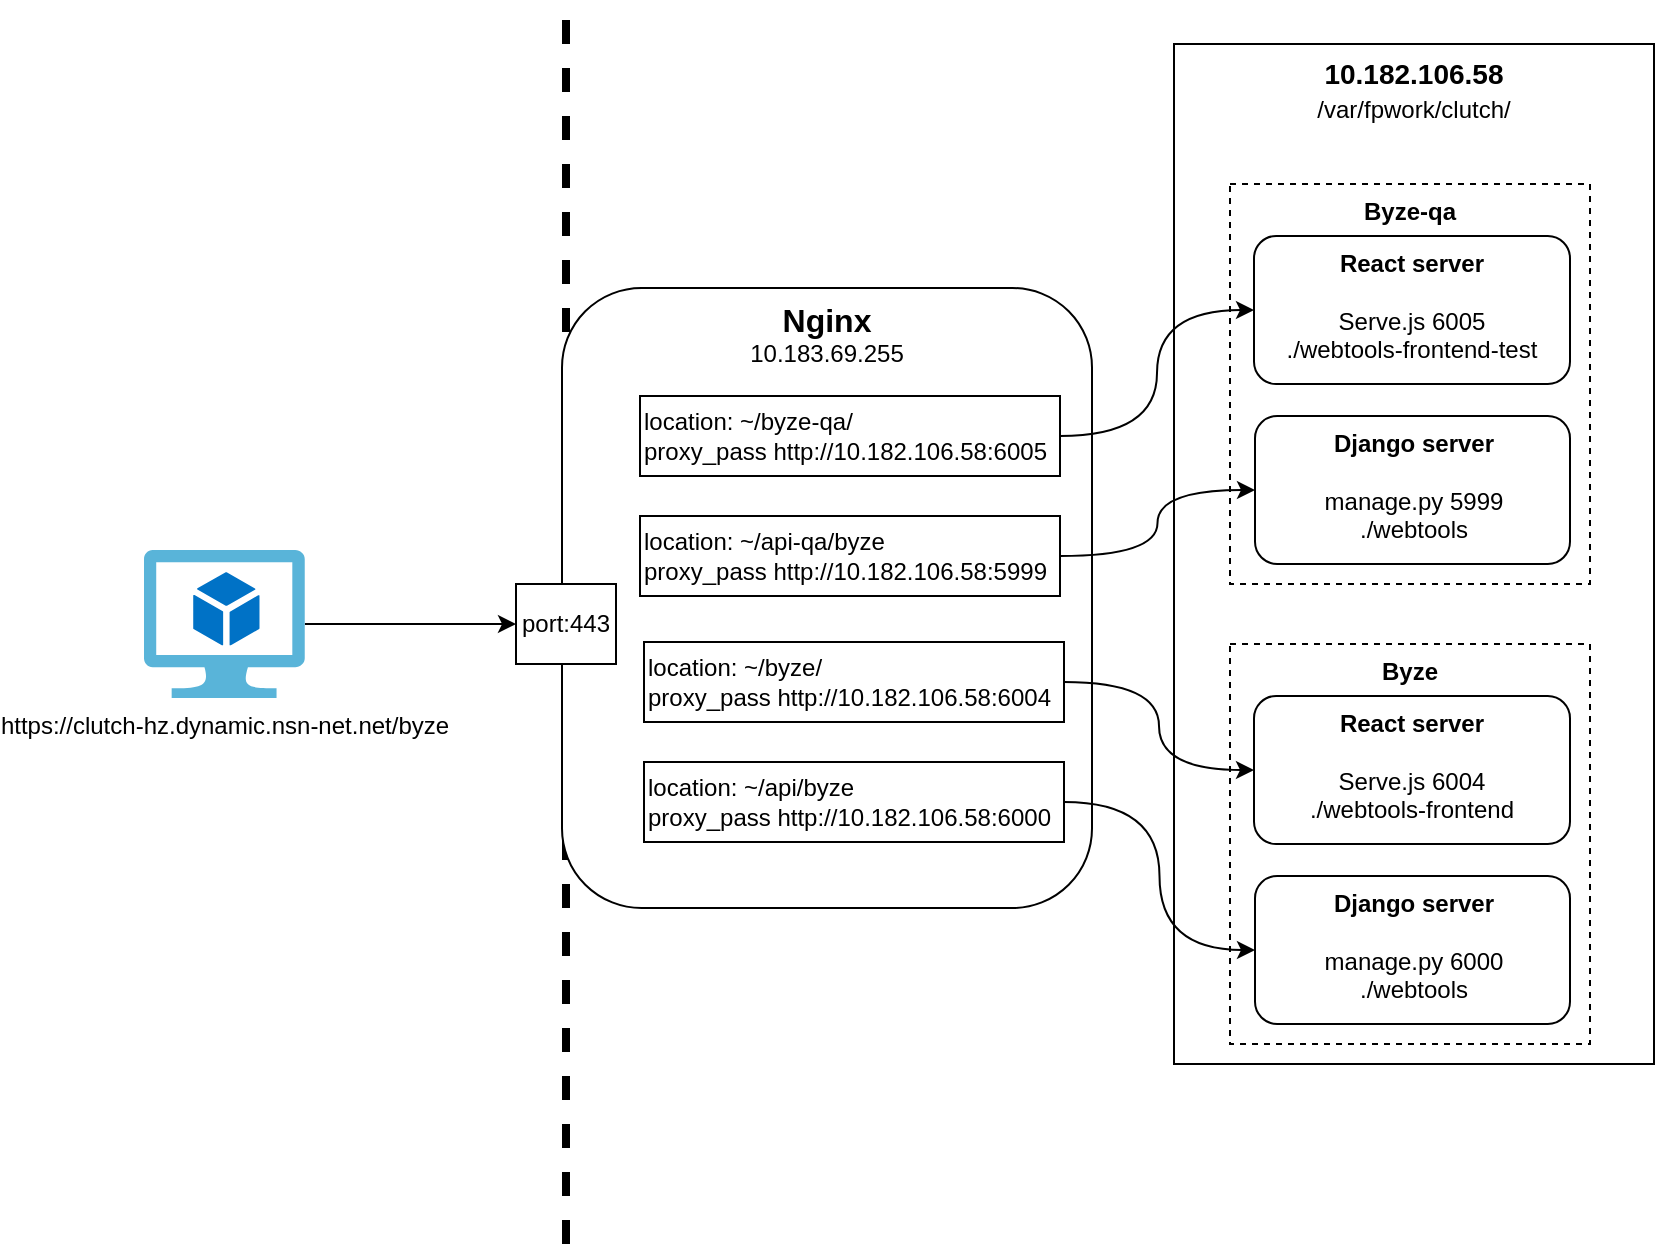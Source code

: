 <mxfile version="24.5.5" type="github">
  <diagram name="deploy" id="_d4CPiSw4EUlV4TWDW02">
    <mxGraphModel dx="1412" dy="737" grid="1" gridSize="10" guides="1" tooltips="1" connect="1" arrows="1" fold="1" page="1" pageScale="1" pageWidth="850" pageHeight="1100" math="0" shadow="0">
      <root>
        <mxCell id="0" />
        <mxCell id="1" parent="0" />
        <mxCell id="nXnLjLIVgFkykUAbK0dV-30" value="" style="endArrow=none;dashed=1;html=1;strokeWidth=4;rounded=0;" edge="1" parent="1">
          <mxGeometry width="50" height="50" relative="1" as="geometry">
            <mxPoint x="291" y="660" as="sourcePoint" />
            <mxPoint x="291" y="40" as="targetPoint" />
          </mxGeometry>
        </mxCell>
        <mxCell id="nXnLjLIVgFkykUAbK0dV-8" value="&lt;b&gt;&lt;font style=&quot;font-size: 14px;&quot;&gt;10.182.106.58&lt;/font&gt;&lt;/b&gt;&lt;div&gt;/var/fpwork/clutch/&lt;b&gt;&lt;font style=&quot;font-size: 14px;&quot;&gt;&lt;br&gt;&lt;/font&gt;&lt;/b&gt;&lt;/div&gt;" style="rounded=0;whiteSpace=wrap;html=1;verticalAlign=top;" vertex="1" parent="1">
          <mxGeometry x="595" y="60" width="240" height="510" as="geometry" />
        </mxCell>
        <mxCell id="nXnLjLIVgFkykUAbK0dV-9" value="&lt;b&gt;Byze-qa&lt;/b&gt;" style="rounded=0;whiteSpace=wrap;html=1;verticalAlign=top;dashed=1;" vertex="1" parent="1">
          <mxGeometry x="623" y="130" width="180" height="200" as="geometry" />
        </mxCell>
        <mxCell id="nXnLjLIVgFkykUAbK0dV-1" value="Django server&lt;div&gt;&lt;br&gt;&lt;div&gt;&lt;span style=&quot;font-weight: normal;&quot;&gt;manage.py 5999&lt;/span&gt;&lt;/div&gt;&lt;div&gt;&lt;span style=&quot;font-weight: 400;&quot;&gt;./webtools&lt;/span&gt;&lt;br&gt;&lt;/div&gt;&lt;/div&gt;" style="rounded=1;whiteSpace=wrap;html=1;fontStyle=1;labelPosition=center;verticalLabelPosition=middle;align=center;verticalAlign=top;" vertex="1" parent="1">
          <mxGeometry x="635.5" y="246" width="157.5" height="74" as="geometry" />
        </mxCell>
        <mxCell id="nXnLjLIVgFkykUAbK0dV-10" value="React server&lt;div&gt;&lt;br&gt;&lt;div&gt;&lt;span style=&quot;font-weight: normal;&quot;&gt;Serve.js 6005&lt;/span&gt;&lt;/div&gt;&lt;div&gt;&lt;span style=&quot;font-weight: 400;&quot;&gt;./webtools-frontend-test&lt;/span&gt;&lt;br&gt;&lt;/div&gt;&lt;/div&gt;" style="rounded=1;whiteSpace=wrap;html=1;fontStyle=1;labelPosition=center;verticalLabelPosition=middle;align=center;verticalAlign=top;" vertex="1" parent="1">
          <mxGeometry x="635" y="156" width="158" height="74" as="geometry" />
        </mxCell>
        <mxCell id="nXnLjLIVgFkykUAbK0dV-17" value="&lt;b&gt;Byze&lt;/b&gt;" style="rounded=0;whiteSpace=wrap;html=1;verticalAlign=top;dashed=1;" vertex="1" parent="1">
          <mxGeometry x="623" y="360" width="180" height="200" as="geometry" />
        </mxCell>
        <mxCell id="nXnLjLIVgFkykUAbK0dV-18" value="Django server&lt;div&gt;&lt;br&gt;&lt;div&gt;&lt;span style=&quot;font-weight: normal;&quot;&gt;manage.py 6000&lt;/span&gt;&lt;/div&gt;&lt;div&gt;&lt;span style=&quot;font-weight: 400;&quot;&gt;./webtools&lt;/span&gt;&lt;br&gt;&lt;/div&gt;&lt;/div&gt;" style="rounded=1;whiteSpace=wrap;html=1;fontStyle=1;labelPosition=center;verticalLabelPosition=middle;align=center;verticalAlign=top;" vertex="1" parent="1">
          <mxGeometry x="635.5" y="476" width="157.5" height="74" as="geometry" />
        </mxCell>
        <mxCell id="nXnLjLIVgFkykUAbK0dV-19" value="React server&lt;div&gt;&lt;br&gt;&lt;div&gt;&lt;span style=&quot;font-weight: normal;&quot;&gt;Serve.js 6004&lt;/span&gt;&lt;/div&gt;&lt;div&gt;&lt;span style=&quot;font-weight: 400;&quot;&gt;./webtools-frontend&lt;/span&gt;&lt;br&gt;&lt;/div&gt;&lt;/div&gt;" style="rounded=1;whiteSpace=wrap;html=1;fontStyle=1;labelPosition=center;verticalLabelPosition=middle;align=center;verticalAlign=top;" vertex="1" parent="1">
          <mxGeometry x="635" y="386" width="158" height="74" as="geometry" />
        </mxCell>
        <mxCell id="nXnLjLIVgFkykUAbK0dV-20" value="&lt;font style=&quot;font-size: 16px;&quot;&gt;&lt;b&gt;Nginx&lt;/b&gt;&lt;/font&gt;&lt;div&gt;10.183.69.255&lt;br&gt;&lt;/div&gt;" style="rounded=1;whiteSpace=wrap;html=1;verticalAlign=top;" vertex="1" parent="1">
          <mxGeometry x="289" y="182" width="265" height="310" as="geometry" />
        </mxCell>
        <mxCell id="nXnLjLIVgFkykUAbK0dV-28" style="edgeStyle=orthogonalEdgeStyle;rounded=0;orthogonalLoop=1;jettySize=auto;html=1;entryX=0;entryY=0.5;entryDx=0;entryDy=0;curved=1;" edge="1" parent="1" source="nXnLjLIVgFkykUAbK0dV-21" target="nXnLjLIVgFkykUAbK0dV-18">
          <mxGeometry relative="1" as="geometry" />
        </mxCell>
        <mxCell id="nXnLjLIVgFkykUAbK0dV-21" value="location: ~/api/byze&lt;div&gt;proxy_pass http://10.182.106.58:6000&lt;br&gt;&lt;/div&gt;" style="rounded=0;whiteSpace=wrap;html=1;align=left;" vertex="1" parent="1">
          <mxGeometry x="330" y="419" width="210" height="40" as="geometry" />
        </mxCell>
        <mxCell id="nXnLjLIVgFkykUAbK0dV-26" style="edgeStyle=orthogonalEdgeStyle;rounded=0;orthogonalLoop=1;jettySize=auto;html=1;curved=1;" edge="1" parent="1" source="nXnLjLIVgFkykUAbK0dV-22" target="nXnLjLIVgFkykUAbK0dV-1">
          <mxGeometry relative="1" as="geometry" />
        </mxCell>
        <mxCell id="nXnLjLIVgFkykUAbK0dV-22" value="location: ~/api-qa/byze&lt;div&gt;proxy_pass http://10.182.106.58:5999&lt;br&gt;&lt;/div&gt;" style="rounded=0;whiteSpace=wrap;html=1;align=left;" vertex="1" parent="1">
          <mxGeometry x="328" y="296" width="210" height="40" as="geometry" />
        </mxCell>
        <mxCell id="nXnLjLIVgFkykUAbK0dV-29" style="edgeStyle=orthogonalEdgeStyle;rounded=0;orthogonalLoop=1;jettySize=auto;html=1;entryX=0;entryY=0.5;entryDx=0;entryDy=0;curved=1;" edge="1" parent="1" source="nXnLjLIVgFkykUAbK0dV-23" target="nXnLjLIVgFkykUAbK0dV-10">
          <mxGeometry relative="1" as="geometry" />
        </mxCell>
        <mxCell id="nXnLjLIVgFkykUAbK0dV-23" value="location: ~/byze-qa/&lt;div&gt;proxy_pass http://10.182.106.58:6005&lt;br&gt;&lt;/div&gt;" style="rounded=0;whiteSpace=wrap;html=1;align=left;" vertex="1" parent="1">
          <mxGeometry x="328" y="236" width="210" height="40" as="geometry" />
        </mxCell>
        <mxCell id="nXnLjLIVgFkykUAbK0dV-27" style="edgeStyle=orthogonalEdgeStyle;rounded=0;orthogonalLoop=1;jettySize=auto;html=1;entryX=0;entryY=0.5;entryDx=0;entryDy=0;curved=1;" edge="1" parent="1" source="nXnLjLIVgFkykUAbK0dV-24" target="nXnLjLIVgFkykUAbK0dV-19">
          <mxGeometry relative="1" as="geometry" />
        </mxCell>
        <mxCell id="nXnLjLIVgFkykUAbK0dV-24" value="location: ~/byze/&lt;div&gt;proxy_pass http://10.182.106.58:6004&lt;br&gt;&lt;/div&gt;" style="rounded=0;whiteSpace=wrap;html=1;align=left;" vertex="1" parent="1">
          <mxGeometry x="330" y="359" width="210" height="40" as="geometry" />
        </mxCell>
        <mxCell id="nXnLjLIVgFkykUAbK0dV-31" value="port:443" style="rounded=0;whiteSpace=wrap;html=1;" vertex="1" parent="1">
          <mxGeometry x="266" y="330" width="50" height="40" as="geometry" />
        </mxCell>
        <mxCell id="nXnLjLIVgFkykUAbK0dV-41" style="edgeStyle=orthogonalEdgeStyle;rounded=0;orthogonalLoop=1;jettySize=auto;html=1;entryX=0;entryY=0.5;entryDx=0;entryDy=0;" edge="1" parent="1" source="nXnLjLIVgFkykUAbK0dV-40" target="nXnLjLIVgFkykUAbK0dV-31">
          <mxGeometry relative="1" as="geometry" />
        </mxCell>
        <mxCell id="nXnLjLIVgFkykUAbK0dV-40" value="https://clutch-hz.dynamic.nsn-net.net/byze" style="image;sketch=0;aspect=fixed;html=1;points=[];align=center;fontSize=12;image=img/lib/mscae/Virtual_Machine_2.svg;" vertex="1" parent="1">
          <mxGeometry x="80" y="313" width="80.43" height="74" as="geometry" />
        </mxCell>
      </root>
    </mxGraphModel>
  </diagram>
</mxfile>
